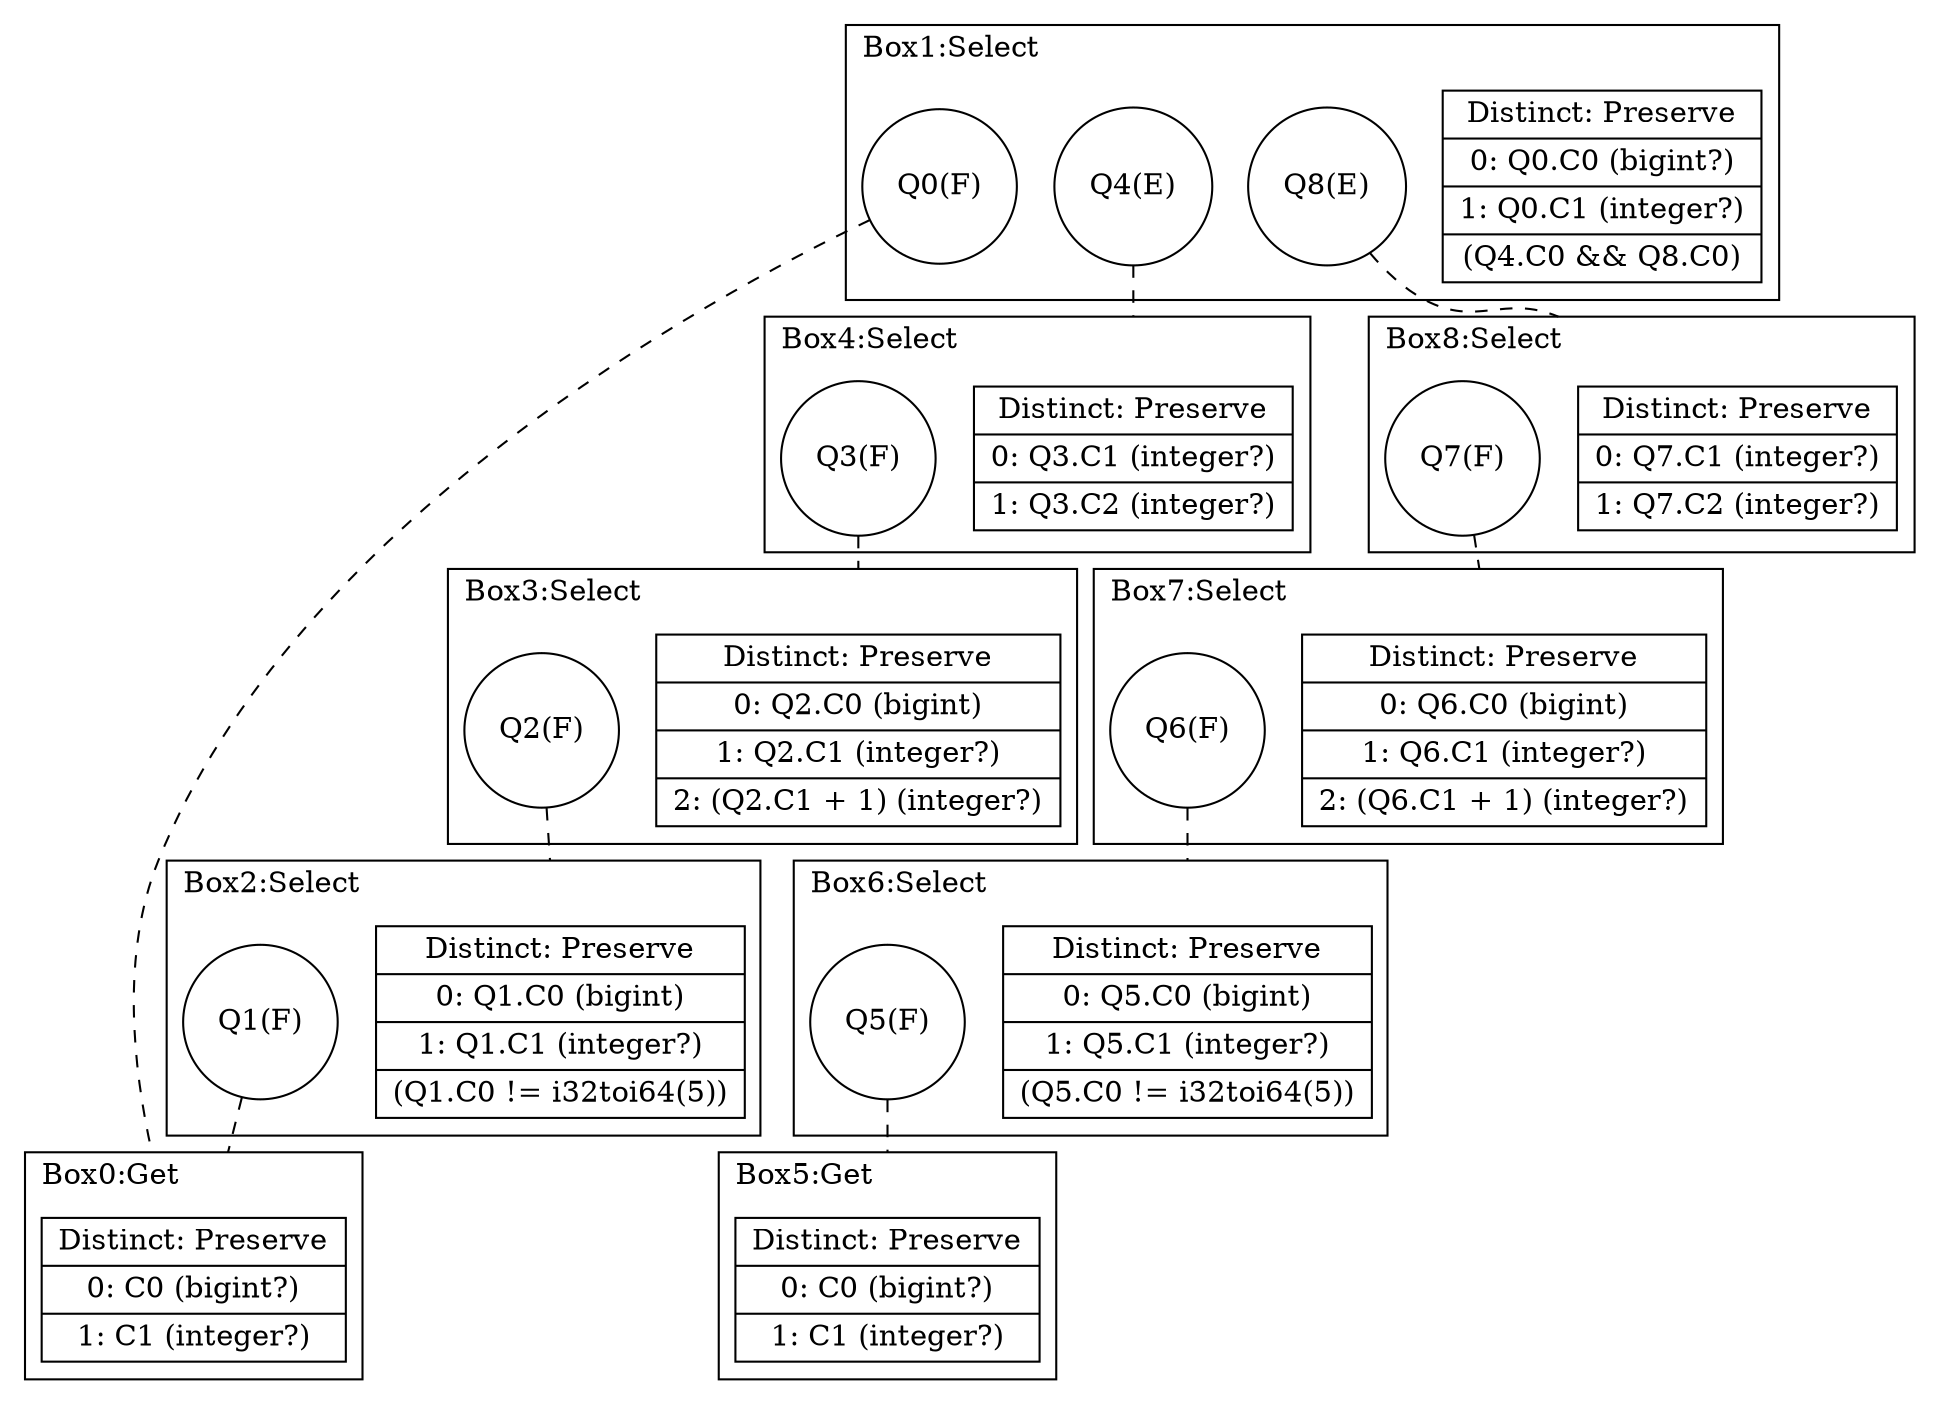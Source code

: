 digraph G {
    compound = true
    labeljust = l
    label = ""
    node [ shape = box ]
    subgraph cluster1 {
        label = "Box1:Select"
        boxhead1 [ shape = record, label = "{ Distinct: Preserve| 0: Q0.C0 (bigint?)| 1: Q0.C1 (integer?)| (Q4.C0 && Q8.C0) }" ]
        {
            rank = same
            node [ shape = circle ]
            Q0 [ label = "Q0(F)" ]
            Q4 [ label = "Q4(E)" ]
            Q8 [ label = "Q8(E)" ]
        }
    }
    subgraph cluster0 {
        label = "Box0:Get"
        boxhead0 [ shape = record, label = "{ Distinct: Preserve| 0: C0 (bigint?)| 1: C1 (integer?) }" ]
        {
            rank = same
        }
    }
    subgraph cluster4 {
        label = "Box4:Select"
        boxhead4 [ shape = record, label = "{ Distinct: Preserve| 0: Q3.C1 (integer?)| 1: Q3.C2 (integer?) }" ]
        {
            rank = same
            node [ shape = circle ]
            Q3 [ label = "Q3(F)" ]
        }
    }
    subgraph cluster3 {
        label = "Box3:Select"
        boxhead3 [ shape = record, label = "{ Distinct: Preserve| 0: Q2.C0 (bigint)| 1: Q2.C1 (integer?)| 2: (Q2.C1 + 1) (integer?) }" ]
        {
            rank = same
            node [ shape = circle ]
            Q2 [ label = "Q2(F)" ]
        }
    }
    subgraph cluster2 {
        label = "Box2:Select"
        boxhead2 [ shape = record, label = "{ Distinct: Preserve| 0: Q1.C0 (bigint)| 1: Q1.C1 (integer?)| (Q1.C0 != i32toi64(5)) }" ]
        {
            rank = same
            node [ shape = circle ]
            Q1 [ label = "Q1(F)" ]
        }
    }
    subgraph cluster8 {
        label = "Box8:Select"
        boxhead8 [ shape = record, label = "{ Distinct: Preserve| 0: Q7.C1 (integer?)| 1: Q7.C2 (integer?) }" ]
        {
            rank = same
            node [ shape = circle ]
            Q7 [ label = "Q7(F)" ]
        }
    }
    subgraph cluster7 {
        label = "Box7:Select"
        boxhead7 [ shape = record, label = "{ Distinct: Preserve| 0: Q6.C0 (bigint)| 1: Q6.C1 (integer?)| 2: (Q6.C1 + 1) (integer?) }" ]
        {
            rank = same
            node [ shape = circle ]
            Q6 [ label = "Q6(F)" ]
        }
    }
    subgraph cluster6 {
        label = "Box6:Select"
        boxhead6 [ shape = record, label = "{ Distinct: Preserve| 0: Q5.C0 (bigint)| 1: Q5.C1 (integer?)| (Q5.C0 != i32toi64(5)) }" ]
        {
            rank = same
            node [ shape = circle ]
            Q5 [ label = "Q5(F)" ]
        }
    }
    subgraph cluster5 {
        label = "Box5:Get"
        boxhead5 [ shape = record, label = "{ Distinct: Preserve| 0: C0 (bigint?)| 1: C1 (integer?) }" ]
        {
            rank = same
        }
    }
    edge [ arrowhead = none, style = dashed ]
    Q0 -> boxhead0 [ lhead = cluster0 ]
    Q4 -> boxhead4 [ lhead = cluster4 ]
    Q8 -> boxhead8 [ lhead = cluster8 ]
    Q3 -> boxhead3 [ lhead = cluster3 ]
    Q2 -> boxhead2 [ lhead = cluster2 ]
    Q1 -> boxhead0 [ lhead = cluster0 ]
    Q7 -> boxhead7 [ lhead = cluster7 ]
    Q6 -> boxhead6 [ lhead = cluster6 ]
    Q5 -> boxhead5 [ lhead = cluster5 ]
}
